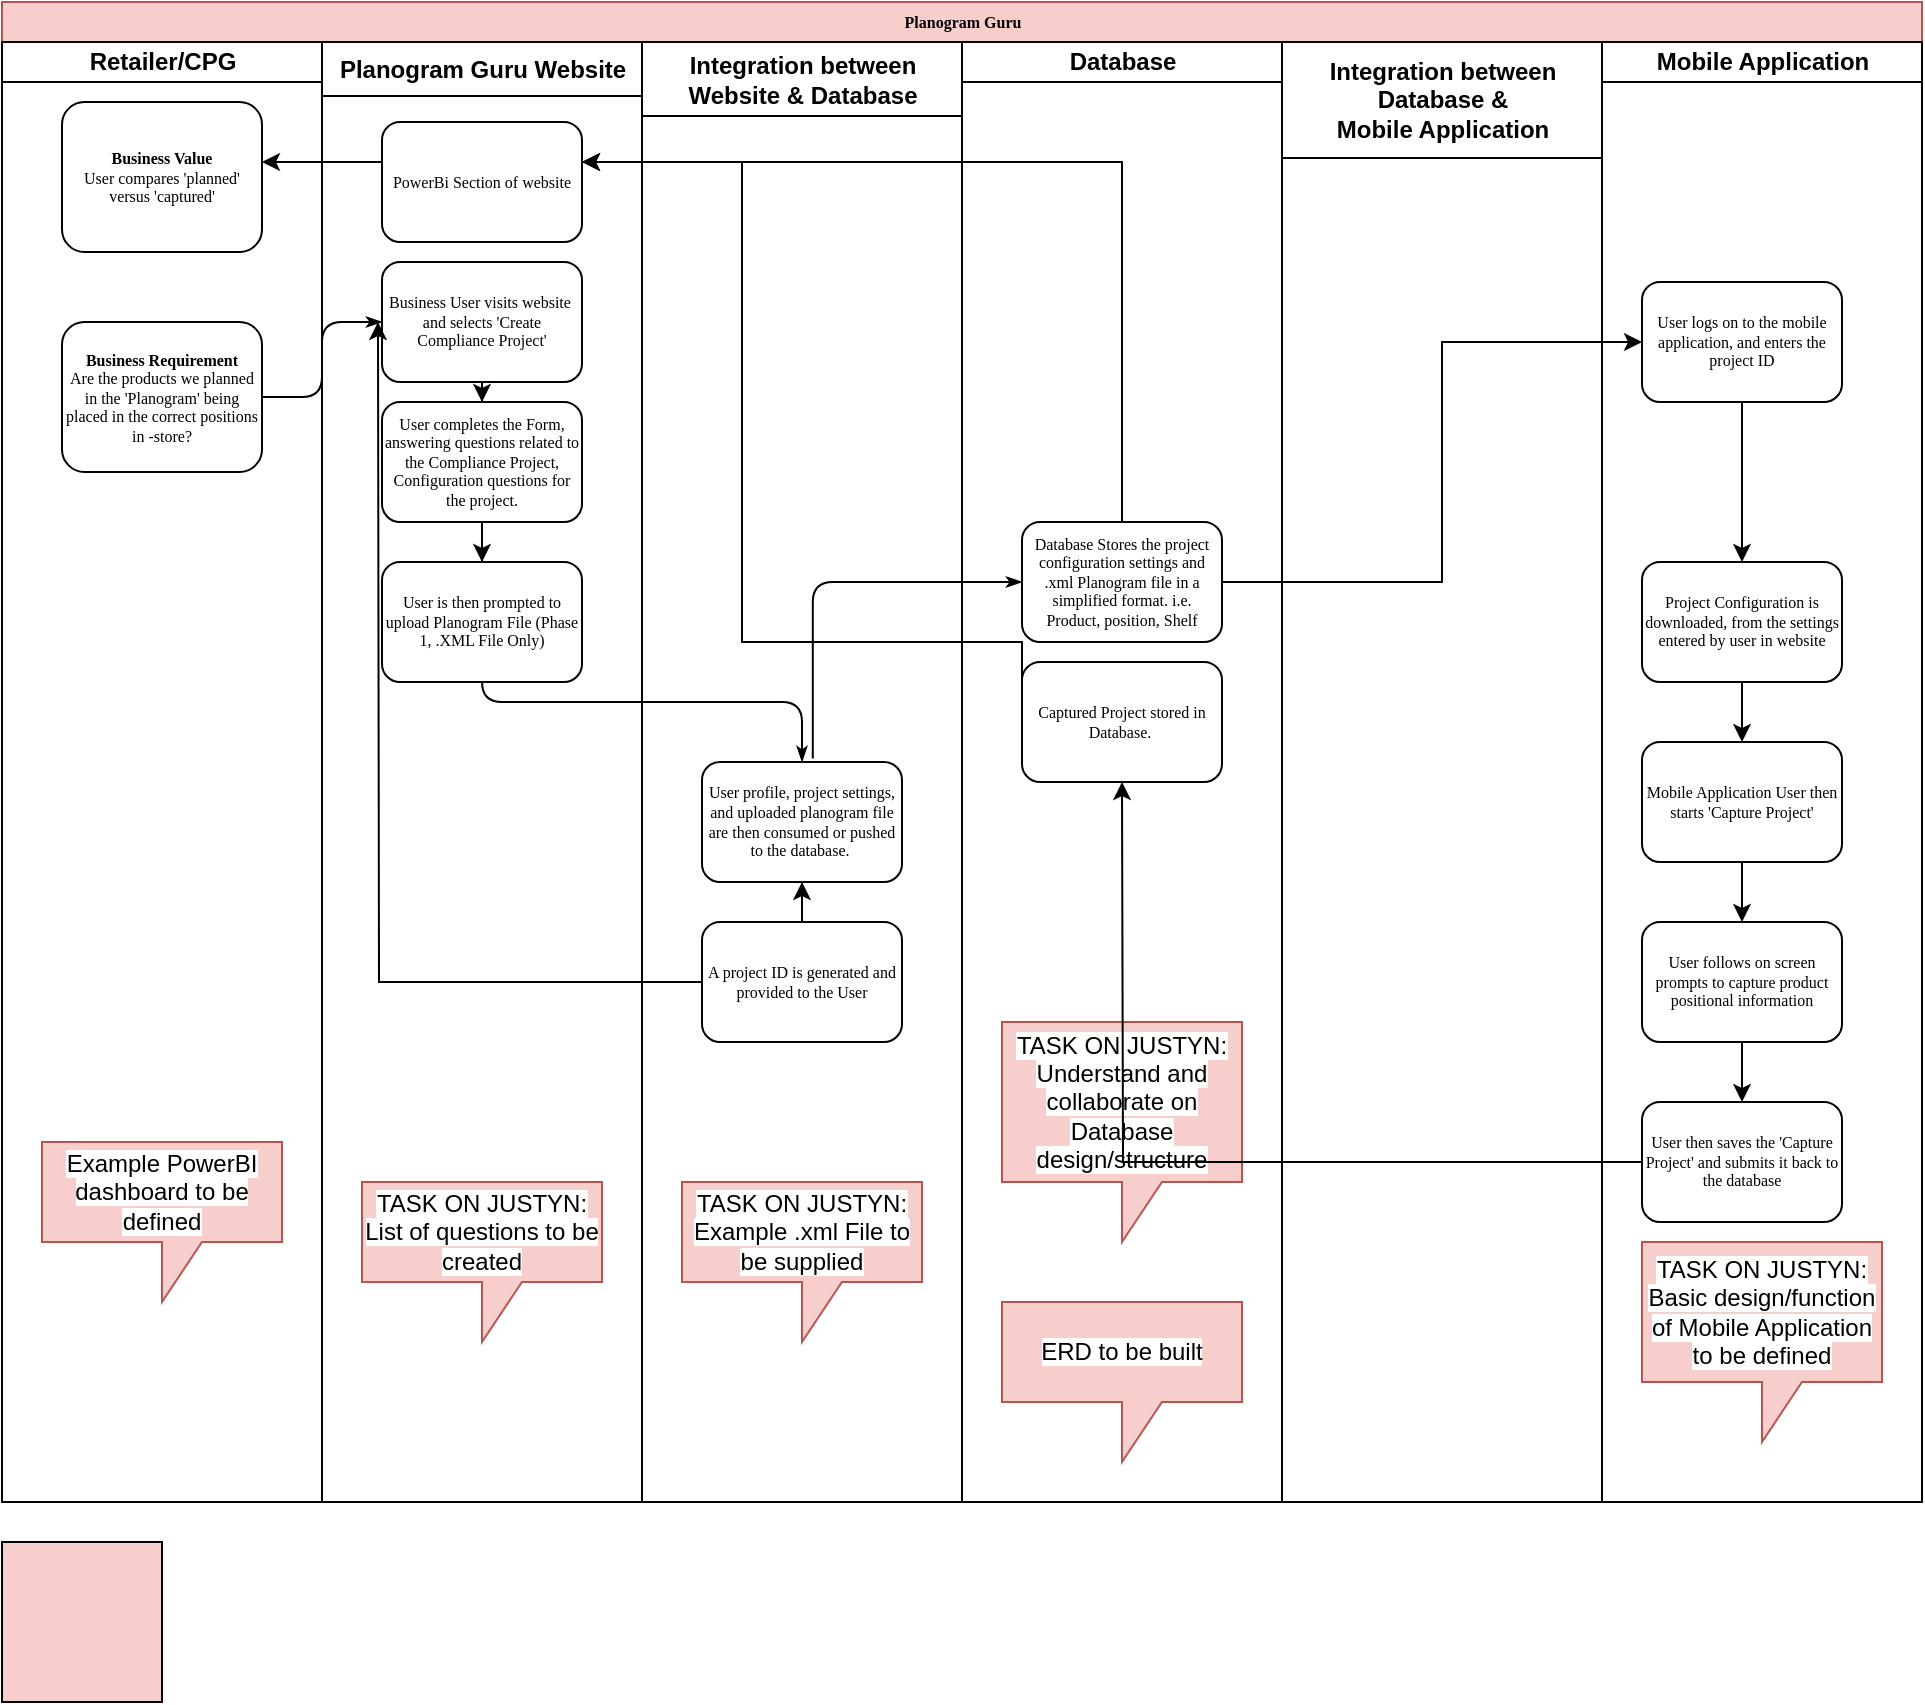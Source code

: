 <mxfile version="12.3.3" type="github" pages="1">
  <diagram name="Page-1" id="74e2e168-ea6b-b213-b513-2b3c1d86103e">
    <mxGraphModel dx="1422" dy="739" grid="1" gridSize="10" guides="1" tooltips="1" connect="1" arrows="1" fold="1" page="1" pageScale="1" pageWidth="1169" pageHeight="827" background="#ffffff" math="0" shadow="0">
      <root>
        <mxCell id="0"/>
        <mxCell id="1" parent="0"/>
        <mxCell id="77e6c97f196da883-1" value="Planogram Guru" style="swimlane;html=1;childLayout=stackLayout;startSize=20;rounded=0;shadow=0;labelBackgroundColor=none;strokeWidth=1;fontFamily=Verdana;fontSize=8;align=center;fillColor=#F8CECC;strokeColor=#b85450;" parent="1" vertex="1">
          <mxGeometry x="70" y="40" width="960" height="750" as="geometry">
            <mxRectangle x="70" y="40" width="110" height="20" as="alternateBounds"/>
          </mxGeometry>
        </mxCell>
        <mxCell id="77e6c97f196da883-2" value="Retailer/CPG" style="swimlane;html=1;startSize=20;" parent="77e6c97f196da883-1" vertex="1">
          <mxGeometry y="20" width="160" height="730" as="geometry">
            <mxRectangle y="20" width="30" height="730" as="alternateBounds"/>
          </mxGeometry>
        </mxCell>
        <mxCell id="77e6c97f196da883-8" value="&lt;b&gt;Business Requirement&lt;/b&gt;&lt;br&gt;Are the products we planned in the &#39;Planogram&#39; being placed in the correct positions in -store?" style="rounded=1;whiteSpace=wrap;html=1;shadow=0;labelBackgroundColor=none;strokeWidth=1;fontFamily=Verdana;fontSize=8;align=center;" parent="77e6c97f196da883-2" vertex="1">
          <mxGeometry x="30" y="140" width="100" height="75" as="geometry"/>
        </mxCell>
        <mxCell id="zSUPZNak-3pxzVC9CyPx-29" value="&lt;b&gt;Business Value&lt;/b&gt;&lt;br&gt;User compares &#39;planned&#39; versus &#39;captured&#39;" style="rounded=1;whiteSpace=wrap;html=1;shadow=0;labelBackgroundColor=none;strokeWidth=1;fontFamily=Verdana;fontSize=8;align=center;" parent="77e6c97f196da883-2" vertex="1">
          <mxGeometry x="30" y="30" width="100" height="75" as="geometry"/>
        </mxCell>
        <mxCell id="aW8ZHzQVF4yfSd1X79to-6" value="&lt;span style=&quot;background-color: rgb(255 , 255 , 255)&quot;&gt;Example PowerBI dashboard to be defined&lt;/span&gt;" style="shape=callout;whiteSpace=wrap;html=1;perimeter=calloutPerimeter;fillColor=#f8cecc;strokeColor=#b85450;" vertex="1" parent="77e6c97f196da883-2">
          <mxGeometry x="20" y="550" width="120" height="80" as="geometry"/>
        </mxCell>
        <mxCell id="77e6c97f196da883-26" style="edgeStyle=orthogonalEdgeStyle;rounded=1;html=1;labelBackgroundColor=none;startArrow=none;startFill=0;startSize=5;endArrow=classicThin;endFill=1;endSize=5;jettySize=auto;orthogonalLoop=1;strokeWidth=1;fontFamily=Verdana;fontSize=8" parent="77e6c97f196da883-1" source="77e6c97f196da883-8" target="77e6c97f196da883-11" edge="1">
          <mxGeometry relative="1" as="geometry"/>
        </mxCell>
        <mxCell id="77e6c97f196da883-28" style="edgeStyle=orthogonalEdgeStyle;rounded=1;html=1;labelBackgroundColor=none;startArrow=none;startFill=0;startSize=5;endArrow=classicThin;endFill=1;endSize=5;jettySize=auto;orthogonalLoop=1;strokeWidth=1;fontFamily=Verdana;fontSize=8" parent="77e6c97f196da883-1" source="77e6c97f196da883-9" target="77e6c97f196da883-12" edge="1">
          <mxGeometry relative="1" as="geometry">
            <Array as="points">
              <mxPoint x="240" y="350"/>
              <mxPoint x="400" y="350"/>
            </Array>
          </mxGeometry>
        </mxCell>
        <mxCell id="77e6c97f196da883-33" style="edgeStyle=orthogonalEdgeStyle;rounded=1;html=1;labelBackgroundColor=none;startArrow=none;startFill=0;startSize=5;endArrow=classicThin;endFill=1;endSize=5;jettySize=auto;orthogonalLoop=1;strokeWidth=1;fontFamily=Verdana;fontSize=8;exitX=0.554;exitY=-0.029;exitDx=0;exitDy=0;exitPerimeter=0;" parent="77e6c97f196da883-1" source="77e6c97f196da883-12" target="77e6c97f196da883-15" edge="1">
          <mxGeometry relative="1" as="geometry">
            <mxPoint x="440" y="290" as="sourcePoint"/>
            <Array as="points">
              <mxPoint x="405" y="290"/>
            </Array>
          </mxGeometry>
        </mxCell>
        <mxCell id="77e6c97f196da883-3" value="Planogram Guru Website" style="swimlane;html=1;startSize=27;" parent="77e6c97f196da883-1" vertex="1">
          <mxGeometry x="160" y="20" width="160" height="730" as="geometry"/>
        </mxCell>
        <mxCell id="zSUPZNak-3pxzVC9CyPx-1" value="" style="edgeStyle=orthogonalEdgeStyle;rounded=0;orthogonalLoop=1;jettySize=auto;html=1;" parent="77e6c97f196da883-3" source="77e6c97f196da883-11" target="77e6c97f196da883-9" edge="1">
          <mxGeometry relative="1" as="geometry"/>
        </mxCell>
        <mxCell id="77e6c97f196da883-11" value="Business User visits website&amp;nbsp; and selects &#39;Create Compliance Project&#39;" style="rounded=1;whiteSpace=wrap;html=1;shadow=0;labelBackgroundColor=none;strokeWidth=1;fontFamily=Verdana;fontSize=8;align=center;" parent="77e6c97f196da883-3" vertex="1">
          <mxGeometry x="30" y="110" width="100" height="60" as="geometry"/>
        </mxCell>
        <mxCell id="zSUPZNak-3pxzVC9CyPx-3" value="" style="edgeStyle=orthogonalEdgeStyle;rounded=0;orthogonalLoop=1;jettySize=auto;html=1;" parent="77e6c97f196da883-3" source="77e6c97f196da883-9" target="zSUPZNak-3pxzVC9CyPx-2" edge="1">
          <mxGeometry relative="1" as="geometry"/>
        </mxCell>
        <mxCell id="77e6c97f196da883-9" value="User completes the Form, answering questions related to the Compliance Project, Configuration questions for the project." style="rounded=1;whiteSpace=wrap;html=1;shadow=0;labelBackgroundColor=none;strokeWidth=1;fontFamily=Verdana;fontSize=8;align=center;" parent="77e6c97f196da883-3" vertex="1">
          <mxGeometry x="30" y="180" width="100" height="60" as="geometry"/>
        </mxCell>
        <mxCell id="zSUPZNak-3pxzVC9CyPx-2" value="User is then prompted to upload Planogram File (Phase 1, .XML File Only)" style="rounded=1;whiteSpace=wrap;html=1;shadow=0;labelBackgroundColor=none;strokeWidth=1;fontFamily=Verdana;fontSize=8;align=center;" parent="77e6c97f196da883-3" vertex="1">
          <mxGeometry x="30" y="260" width="100" height="60" as="geometry"/>
        </mxCell>
        <mxCell id="zSUPZNak-3pxzVC9CyPx-20" value="PowerBi Section of website" style="rounded=1;whiteSpace=wrap;html=1;shadow=0;labelBackgroundColor=none;strokeWidth=1;fontFamily=Verdana;fontSize=8;align=center;" parent="77e6c97f196da883-3" vertex="1">
          <mxGeometry x="30" y="40" width="100" height="60" as="geometry"/>
        </mxCell>
        <mxCell id="aW8ZHzQVF4yfSd1X79to-1" value="&lt;span style=&quot;background-color: rgb(255 , 255 , 255)&quot;&gt;TASK ON JUSTYN: List of questions to be created&lt;/span&gt;" style="shape=callout;whiteSpace=wrap;html=1;perimeter=calloutPerimeter;fillColor=#f8cecc;strokeColor=#b85450;" vertex="1" parent="77e6c97f196da883-3">
          <mxGeometry x="20" y="570" width="120" height="80" as="geometry"/>
        </mxCell>
        <mxCell id="77e6c97f196da883-4" value="Integration between &lt;br&gt;Website &amp;amp; Database" style="swimlane;html=1;startSize=37;" parent="77e6c97f196da883-1" vertex="1">
          <mxGeometry x="320" y="20" width="160" height="730" as="geometry"/>
        </mxCell>
        <mxCell id="77e6c97f196da883-12" value="User profile, project settings, and uploaded planogram file are then consumed or pushed to the database.&amp;nbsp;" style="rounded=1;whiteSpace=wrap;html=1;shadow=0;labelBackgroundColor=none;strokeWidth=1;fontFamily=Verdana;fontSize=8;align=center;" parent="77e6c97f196da883-4" vertex="1">
          <mxGeometry x="30" y="360" width="100" height="60" as="geometry"/>
        </mxCell>
        <mxCell id="zSUPZNak-3pxzVC9CyPx-5" value="" style="edgeStyle=orthogonalEdgeStyle;rounded=0;orthogonalLoop=1;jettySize=auto;html=1;" parent="77e6c97f196da883-4" source="zSUPZNak-3pxzVC9CyPx-4" target="77e6c97f196da883-12" edge="1">
          <mxGeometry relative="1" as="geometry"/>
        </mxCell>
        <mxCell id="zSUPZNak-3pxzVC9CyPx-4" value="A project ID is generated and provided to the User" style="rounded=1;whiteSpace=wrap;html=1;shadow=0;labelBackgroundColor=none;strokeWidth=1;fontFamily=Verdana;fontSize=8;align=center;" parent="77e6c97f196da883-4" vertex="1">
          <mxGeometry x="30" y="440" width="100" height="60" as="geometry"/>
        </mxCell>
        <mxCell id="aW8ZHzQVF4yfSd1X79to-2" value="&lt;span style=&quot;background-color: rgb(255 , 255 , 255)&quot;&gt;TASK ON JUSTYN: Example .xml File to be supplied&lt;/span&gt;" style="shape=callout;whiteSpace=wrap;html=1;perimeter=calloutPerimeter;fillColor=#f8cecc;strokeColor=#b85450;" vertex="1" parent="77e6c97f196da883-4">
          <mxGeometry x="20" y="570" width="120" height="80" as="geometry"/>
        </mxCell>
        <mxCell id="77e6c97f196da883-5" value="Database" style="swimlane;html=1;startSize=20;" parent="77e6c97f196da883-1" vertex="1">
          <mxGeometry x="480" y="20" width="160" height="730" as="geometry"/>
        </mxCell>
        <mxCell id="zSUPZNak-3pxzVC9CyPx-24" value="" style="edgeStyle=orthogonalEdgeStyle;rounded=0;orthogonalLoop=1;jettySize=auto;html=1;" parent="77e6c97f196da883-5" source="77e6c97f196da883-15" edge="1">
          <mxGeometry relative="1" as="geometry">
            <mxPoint x="-190" y="60" as="targetPoint"/>
            <Array as="points">
              <mxPoint x="80" y="60"/>
            </Array>
          </mxGeometry>
        </mxCell>
        <mxCell id="77e6c97f196da883-15" value="Database Stores the project configuration settings and .xml Planogram file in a simplified format. i.e. Product, position, Shelf" style="rounded=1;whiteSpace=wrap;html=1;shadow=0;labelBackgroundColor=none;strokeWidth=1;fontFamily=Verdana;fontSize=8;align=center;" parent="77e6c97f196da883-5" vertex="1">
          <mxGeometry x="30" y="240" width="100" height="60" as="geometry"/>
        </mxCell>
        <mxCell id="zSUPZNak-3pxzVC9CyPx-17" value="Captured Project stored in Database.&amp;nbsp;" style="rounded=1;whiteSpace=wrap;html=1;shadow=0;labelBackgroundColor=none;strokeWidth=1;fontFamily=Verdana;fontSize=8;align=center;" parent="77e6c97f196da883-5" vertex="1">
          <mxGeometry x="30" y="310" width="100" height="60" as="geometry"/>
        </mxCell>
        <mxCell id="aW8ZHzQVF4yfSd1X79to-3" value="&lt;span style=&quot;background-color: rgb(255 , 255 , 255)&quot;&gt;TASK ON JUSTYN: Understand and collaborate on Database design/structure&lt;/span&gt;" style="shape=callout;whiteSpace=wrap;html=1;perimeter=calloutPerimeter;fillColor=#f8cecc;strokeColor=#b85450;" vertex="1" parent="77e6c97f196da883-5">
          <mxGeometry x="20" y="490" width="120" height="110" as="geometry"/>
        </mxCell>
        <mxCell id="aW8ZHzQVF4yfSd1X79to-5" value="&lt;span style=&quot;background-color: rgb(255 , 255 , 255)&quot;&gt;ERD to be built&lt;/span&gt;" style="shape=callout;whiteSpace=wrap;html=1;perimeter=calloutPerimeter;fillColor=#f8cecc;strokeColor=#b85450;" vertex="1" parent="77e6c97f196da883-5">
          <mxGeometry x="20" y="630" width="120" height="80" as="geometry"/>
        </mxCell>
        <mxCell id="77e6c97f196da883-6" value="Integration between &lt;br&gt;Database &amp;amp; &lt;br&gt;Mobile Application" style="swimlane;html=1;startSize=58;" parent="77e6c97f196da883-1" vertex="1">
          <mxGeometry x="640" y="20" width="160" height="730" as="geometry"/>
        </mxCell>
        <mxCell id="77e6c97f196da883-7" value="Mobile Application" style="swimlane;html=1;startSize=20;" parent="77e6c97f196da883-1" vertex="1">
          <mxGeometry x="800" y="20" width="160" height="730" as="geometry"/>
        </mxCell>
        <mxCell id="zSUPZNak-3pxzVC9CyPx-9" value="" style="edgeStyle=orthogonalEdgeStyle;rounded=0;orthogonalLoop=1;jettySize=auto;html=1;" parent="77e6c97f196da883-7" source="77e6c97f196da883-18" target="zSUPZNak-3pxzVC9CyPx-8" edge="1">
          <mxGeometry relative="1" as="geometry"/>
        </mxCell>
        <mxCell id="77e6c97f196da883-18" value="User logs on to the mobile application, and enters the project ID" style="rounded=1;whiteSpace=wrap;html=1;shadow=0;labelBackgroundColor=none;strokeWidth=1;fontFamily=Verdana;fontSize=8;align=center;" parent="77e6c97f196da883-7" vertex="1">
          <mxGeometry x="20" y="120" width="100" height="60" as="geometry"/>
        </mxCell>
        <mxCell id="zSUPZNak-3pxzVC9CyPx-11" value="" style="edgeStyle=orthogonalEdgeStyle;rounded=0;orthogonalLoop=1;jettySize=auto;html=1;" parent="77e6c97f196da883-7" source="zSUPZNak-3pxzVC9CyPx-8" target="zSUPZNak-3pxzVC9CyPx-10" edge="1">
          <mxGeometry relative="1" as="geometry"/>
        </mxCell>
        <mxCell id="zSUPZNak-3pxzVC9CyPx-8" value="Project Configuration is downloaded, from the settings entered by user in website" style="rounded=1;whiteSpace=wrap;html=1;shadow=0;labelBackgroundColor=none;strokeWidth=1;fontFamily=Verdana;fontSize=8;align=center;" parent="77e6c97f196da883-7" vertex="1">
          <mxGeometry x="20" y="260" width="100" height="60" as="geometry"/>
        </mxCell>
        <mxCell id="zSUPZNak-3pxzVC9CyPx-13" value="" style="edgeStyle=orthogonalEdgeStyle;rounded=0;orthogonalLoop=1;jettySize=auto;html=1;" parent="77e6c97f196da883-7" source="zSUPZNak-3pxzVC9CyPx-10" target="zSUPZNak-3pxzVC9CyPx-12" edge="1">
          <mxGeometry relative="1" as="geometry"/>
        </mxCell>
        <mxCell id="zSUPZNak-3pxzVC9CyPx-10" value="Mobile Application User then starts &#39;Capture Project&#39;" style="rounded=1;whiteSpace=wrap;html=1;shadow=0;labelBackgroundColor=none;strokeWidth=1;fontFamily=Verdana;fontSize=8;align=center;" parent="77e6c97f196da883-7" vertex="1">
          <mxGeometry x="20" y="350" width="100" height="60" as="geometry"/>
        </mxCell>
        <mxCell id="zSUPZNak-3pxzVC9CyPx-15" value="" style="edgeStyle=orthogonalEdgeStyle;rounded=0;orthogonalLoop=1;jettySize=auto;html=1;" parent="77e6c97f196da883-7" source="zSUPZNak-3pxzVC9CyPx-12" target="zSUPZNak-3pxzVC9CyPx-14" edge="1">
          <mxGeometry relative="1" as="geometry"/>
        </mxCell>
        <mxCell id="zSUPZNak-3pxzVC9CyPx-12" value="User follows on screen prompts to capture product positional information" style="rounded=1;whiteSpace=wrap;html=1;shadow=0;labelBackgroundColor=none;strokeWidth=1;fontFamily=Verdana;fontSize=8;align=center;" parent="77e6c97f196da883-7" vertex="1">
          <mxGeometry x="20" y="440" width="100" height="60" as="geometry"/>
        </mxCell>
        <mxCell id="zSUPZNak-3pxzVC9CyPx-14" value="User then saves the &#39;Capture Project&#39; and submits it back to the database" style="rounded=1;whiteSpace=wrap;html=1;shadow=0;labelBackgroundColor=none;strokeWidth=1;fontFamily=Verdana;fontSize=8;align=center;" parent="77e6c97f196da883-7" vertex="1">
          <mxGeometry x="20" y="530" width="100" height="60" as="geometry"/>
        </mxCell>
        <mxCell id="aW8ZHzQVF4yfSd1X79to-4" value="&lt;span style=&quot;background-color: rgb(255 , 255 , 255)&quot;&gt;TASK ON JUSTYN: Basic design/function of Mobile Application to be defined&lt;/span&gt;" style="shape=callout;whiteSpace=wrap;html=1;perimeter=calloutPerimeter;fillColor=#f8cecc;strokeColor=#b85450;" vertex="1" parent="77e6c97f196da883-7">
          <mxGeometry x="20" y="600" width="120" height="100" as="geometry"/>
        </mxCell>
        <mxCell id="zSUPZNak-3pxzVC9CyPx-6" value="" style="edgeStyle=orthogonalEdgeStyle;rounded=0;orthogonalLoop=1;jettySize=auto;html=1;" parent="77e6c97f196da883-1" source="zSUPZNak-3pxzVC9CyPx-4" edge="1">
          <mxGeometry relative="1" as="geometry">
            <mxPoint x="188" y="160" as="targetPoint"/>
          </mxGeometry>
        </mxCell>
        <mxCell id="zSUPZNak-3pxzVC9CyPx-7" value="" style="edgeStyle=orthogonalEdgeStyle;rounded=0;orthogonalLoop=1;jettySize=auto;html=1;exitX=1;exitY=0.5;exitDx=0;exitDy=0;" parent="77e6c97f196da883-1" source="77e6c97f196da883-15" target="77e6c97f196da883-18" edge="1">
          <mxGeometry relative="1" as="geometry">
            <Array as="points">
              <mxPoint x="720" y="290"/>
              <mxPoint x="720" y="170"/>
            </Array>
          </mxGeometry>
        </mxCell>
        <mxCell id="zSUPZNak-3pxzVC9CyPx-16" value="" style="edgeStyle=orthogonalEdgeStyle;rounded=0;orthogonalLoop=1;jettySize=auto;html=1;" parent="77e6c97f196da883-1" source="zSUPZNak-3pxzVC9CyPx-14" edge="1">
          <mxGeometry relative="1" as="geometry">
            <mxPoint x="560" y="390" as="targetPoint"/>
          </mxGeometry>
        </mxCell>
        <mxCell id="zSUPZNak-3pxzVC9CyPx-27" value="" style="edgeStyle=orthogonalEdgeStyle;rounded=0;orthogonalLoop=1;jettySize=auto;html=1;exitX=0;exitY=0.5;exitDx=0;exitDy=0;" parent="77e6c97f196da883-1" source="zSUPZNak-3pxzVC9CyPx-17" edge="1">
          <mxGeometry relative="1" as="geometry">
            <mxPoint x="290" y="80" as="targetPoint"/>
            <Array as="points">
              <mxPoint x="510" y="320"/>
              <mxPoint x="370" y="320"/>
              <mxPoint x="370" y="210"/>
              <mxPoint x="370" y="80"/>
            </Array>
          </mxGeometry>
        </mxCell>
        <mxCell id="zSUPZNak-3pxzVC9CyPx-30" value="" style="edgeStyle=orthogonalEdgeStyle;rounded=0;orthogonalLoop=1;jettySize=auto;html=1;" parent="77e6c97f196da883-1" source="zSUPZNak-3pxzVC9CyPx-20" target="zSUPZNak-3pxzVC9CyPx-29" edge="1">
          <mxGeometry relative="1" as="geometry">
            <Array as="points">
              <mxPoint x="150" y="80"/>
              <mxPoint x="150" y="80"/>
            </Array>
          </mxGeometry>
        </mxCell>
        <mxCell id="aW8ZHzQVF4yfSd1X79to-7" value="" style="whiteSpace=wrap;html=1;aspect=fixed;fillColor=#F8CECC;" vertex="1" parent="1">
          <mxGeometry x="70" y="810" width="80" height="80" as="geometry"/>
        </mxCell>
      </root>
    </mxGraphModel>
  </diagram>
</mxfile>
